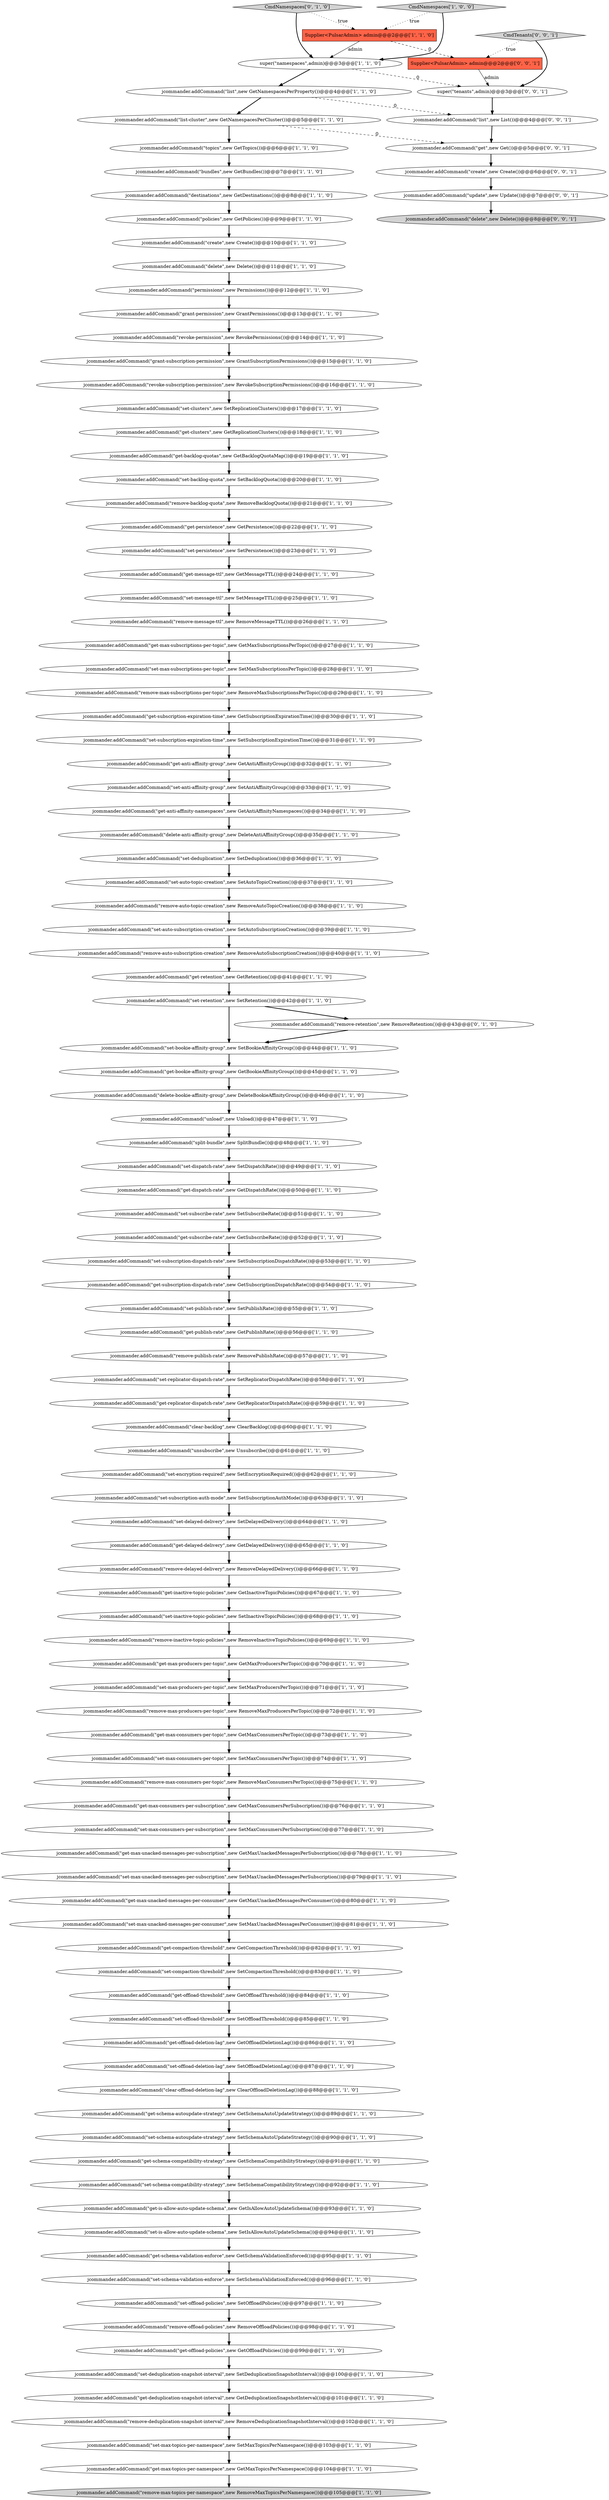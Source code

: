 digraph {
5 [style = filled, label = "jcommander.addCommand(\"remove-message-ttl\",new RemoveMessageTTL())@@@26@@@['1', '1', '0']", fillcolor = white, shape = ellipse image = "AAA0AAABBB1BBB"];
8 [style = filled, label = "jcommander.addCommand(\"clear-backlog\",new ClearBacklog())@@@60@@@['1', '1', '0']", fillcolor = white, shape = ellipse image = "AAA0AAABBB1BBB"];
15 [style = filled, label = "jcommander.addCommand(\"get-offload-deletion-lag\",new GetOffloadDeletionLag())@@@86@@@['1', '1', '0']", fillcolor = white, shape = ellipse image = "AAA0AAABBB1BBB"];
49 [style = filled, label = "jcommander.addCommand(\"set-max-unacked-messages-per-consumer\",new SetMaxUnackedMessagesPerConsumer())@@@81@@@['1', '1', '0']", fillcolor = white, shape = ellipse image = "AAA0AAABBB1BBB"];
75 [style = filled, label = "jcommander.addCommand(\"grant-permission\",new GrantPermissions())@@@13@@@['1', '1', '0']", fillcolor = white, shape = ellipse image = "AAA0AAABBB1BBB"];
58 [style = filled, label = "jcommander.addCommand(\"set-deduplication\",new SetDeduplication())@@@36@@@['1', '1', '0']", fillcolor = white, shape = ellipse image = "AAA0AAABBB1BBB"];
80 [style = filled, label = "jcommander.addCommand(\"bundles\",new GetBundles())@@@7@@@['1', '1', '0']", fillcolor = white, shape = ellipse image = "AAA0AAABBB1BBB"];
94 [style = filled, label = "jcommander.addCommand(\"set-clusters\",new SetReplicationClusters())@@@17@@@['1', '1', '0']", fillcolor = white, shape = ellipse image = "AAA0AAABBB1BBB"];
71 [style = filled, label = "jcommander.addCommand(\"set-bookie-affinity-group\",new SetBookieAffinityGroup())@@@44@@@['1', '1', '0']", fillcolor = white, shape = ellipse image = "AAA0AAABBB1BBB"];
55 [style = filled, label = "jcommander.addCommand(\"revoke-subscription-permission\",new RevokeSubscriptionPermissions())@@@16@@@['1', '1', '0']", fillcolor = white, shape = ellipse image = "AAA0AAABBB1BBB"];
51 [style = filled, label = "jcommander.addCommand(\"get-anti-affinity-group\",new GetAntiAffinityGroup())@@@32@@@['1', '1', '0']", fillcolor = white, shape = ellipse image = "AAA0AAABBB1BBB"];
19 [style = filled, label = "jcommander.addCommand(\"set-auto-topic-creation\",new SetAutoTopicCreation())@@@37@@@['1', '1', '0']", fillcolor = white, shape = ellipse image = "AAA0AAABBB1BBB"];
40 [style = filled, label = "jcommander.addCommand(\"set-encryption-required\",new SetEncryptionRequired())@@@62@@@['1', '1', '0']", fillcolor = white, shape = ellipse image = "AAA0AAABBB1BBB"];
77 [style = filled, label = "jcommander.addCommand(\"set-schema-compatibility-strategy\",new SetSchemaCompatibilityStrategy())@@@92@@@['1', '1', '0']", fillcolor = white, shape = ellipse image = "AAA0AAABBB1BBB"];
7 [style = filled, label = "jcommander.addCommand(\"get-offload-threshold\",new GetOffloadThreshold())@@@84@@@['1', '1', '0']", fillcolor = white, shape = ellipse image = "AAA0AAABBB1BBB"];
96 [style = filled, label = "jcommander.addCommand(\"set-subscription-auth-mode\",new SetSubscriptionAuthMode())@@@63@@@['1', '1', '0']", fillcolor = white, shape = ellipse image = "AAA0AAABBB1BBB"];
112 [style = filled, label = "jcommander.addCommand(\"create\",new Create())@@@6@@@['0', '0', '1']", fillcolor = white, shape = ellipse image = "AAA0AAABBB3BBB"];
95 [style = filled, label = "jcommander.addCommand(\"unsubscribe\",new Unsubscribe())@@@61@@@['1', '1', '0']", fillcolor = white, shape = ellipse image = "AAA0AAABBB1BBB"];
43 [style = filled, label = "jcommander.addCommand(\"split-bundle\",new SplitBundle())@@@48@@@['1', '1', '0']", fillcolor = white, shape = ellipse image = "AAA0AAABBB1BBB"];
84 [style = filled, label = "jcommander.addCommand(\"set-persistence\",new SetPersistence())@@@23@@@['1', '1', '0']", fillcolor = white, shape = ellipse image = "AAA0AAABBB1BBB"];
86 [style = filled, label = "jcommander.addCommand(\"get-schema-autoupdate-strategy\",new GetSchemaAutoUpdateStrategy())@@@89@@@['1', '1', '0']", fillcolor = white, shape = ellipse image = "AAA0AAABBB1BBB"];
26 [style = filled, label = "jcommander.addCommand(\"list\",new GetNamespacesPerProperty())@@@4@@@['1', '1', '0']", fillcolor = white, shape = ellipse image = "AAA0AAABBB1BBB"];
67 [style = filled, label = "jcommander.addCommand(\"set-offload-policies\",new SetOffloadPolicies())@@@97@@@['1', '1', '0']", fillcolor = white, shape = ellipse image = "AAA0AAABBB1BBB"];
93 [style = filled, label = "jcommander.addCommand(\"remove-delayed-delivery\",new RemoveDelayedDelivery())@@@66@@@['1', '1', '0']", fillcolor = white, shape = ellipse image = "AAA0AAABBB1BBB"];
87 [style = filled, label = "super(\"namespaces\",admin)@@@3@@@['1', '1', '0']", fillcolor = white, shape = ellipse image = "AAA0AAABBB1BBB"];
89 [style = filled, label = "jcommander.addCommand(\"set-offload-deletion-lag\",new SetOffloadDeletionLag())@@@87@@@['1', '1', '0']", fillcolor = white, shape = ellipse image = "AAA0AAABBB1BBB"];
106 [style = filled, label = "super(\"tenants\",admin)@@@3@@@['0', '0', '1']", fillcolor = white, shape = ellipse image = "AAA0AAABBB3BBB"];
13 [style = filled, label = "jcommander.addCommand(\"remove-max-producers-per-topic\",new RemoveMaxProducersPerTopic())@@@72@@@['1', '1', '0']", fillcolor = white, shape = ellipse image = "AAA0AAABBB1BBB"];
11 [style = filled, label = "jcommander.addCommand(\"set-max-topics-per-namespace\",new SetMaxTopicsPerNamespace())@@@103@@@['1', '1', '0']", fillcolor = white, shape = ellipse image = "AAA0AAABBB1BBB"];
68 [style = filled, label = "jcommander.addCommand(\"get-delayed-delivery\",new GetDelayedDelivery())@@@65@@@['1', '1', '0']", fillcolor = white, shape = ellipse image = "AAA0AAABBB1BBB"];
44 [style = filled, label = "jcommander.addCommand(\"get-offload-policies\",new GetOffloadPolicies())@@@99@@@['1', '1', '0']", fillcolor = white, shape = ellipse image = "AAA0AAABBB1BBB"];
22 [style = filled, label = "jcommander.addCommand(\"set-max-unacked-messages-per-subscription\",new SetMaxUnackedMessagesPerSubscription())@@@79@@@['1', '1', '0']", fillcolor = white, shape = ellipse image = "AAA0AAABBB1BBB"];
69 [style = filled, label = "jcommander.addCommand(\"get-max-unacked-messages-per-subscription\",new GetMaxUnackedMessagesPerSubscription())@@@78@@@['1', '1', '0']", fillcolor = white, shape = ellipse image = "AAA0AAABBB1BBB"];
24 [style = filled, label = "jcommander.addCommand(\"get-schema-validation-enforce\",new GetSchemaValidationEnforced())@@@95@@@['1', '1', '0']", fillcolor = white, shape = ellipse image = "AAA0AAABBB1BBB"];
65 [style = filled, label = "jcommander.addCommand(\"set-message-ttl\",new SetMessageTTL())@@@25@@@['1', '1', '0']", fillcolor = white, shape = ellipse image = "AAA0AAABBB1BBB"];
42 [style = filled, label = "jcommander.addCommand(\"set-dispatch-rate\",new SetDispatchRate())@@@49@@@['1', '1', '0']", fillcolor = white, shape = ellipse image = "AAA0AAABBB1BBB"];
12 [style = filled, label = "jcommander.addCommand(\"remove-inactive-topic-policies\",new RemoveInactiveTopicPolicies())@@@69@@@['1', '1', '0']", fillcolor = white, shape = ellipse image = "AAA0AAABBB1BBB"];
98 [style = filled, label = "jcommander.addCommand(\"set-max-producers-per-topic\",new SetMaxProducersPerTopic())@@@71@@@['1', '1', '0']", fillcolor = white, shape = ellipse image = "AAA0AAABBB1BBB"];
30 [style = filled, label = "jcommander.addCommand(\"clear-offload-deletion-lag\",new ClearOffloadDeletionLag())@@@88@@@['1', '1', '0']", fillcolor = white, shape = ellipse image = "AAA0AAABBB1BBB"];
66 [style = filled, label = "jcommander.addCommand(\"remove-publish-rate\",new RemovePublishRate())@@@57@@@['1', '1', '0']", fillcolor = white, shape = ellipse image = "AAA0AAABBB1BBB"];
113 [style = filled, label = "CmdTenants['0', '0', '1']", fillcolor = lightgray, shape = diamond image = "AAA0AAABBB3BBB"];
92 [style = filled, label = "jcommander.addCommand(\"get-backlog-quotas\",new GetBacklogQuotaMap())@@@19@@@['1', '1', '0']", fillcolor = white, shape = ellipse image = "AAA0AAABBB1BBB"];
50 [style = filled, label = "jcommander.addCommand(\"get-deduplication-snapshot-interval\",new GetDeduplicationSnapshotInterval())@@@101@@@['1', '1', '0']", fillcolor = white, shape = ellipse image = "AAA0AAABBB1BBB"];
64 [style = filled, label = "jcommander.addCommand(\"set-retention\",new SetRetention())@@@42@@@['1', '1', '0']", fillcolor = white, shape = ellipse image = "AAA0AAABBB1BBB"];
25 [style = filled, label = "jcommander.addCommand(\"delete\",new Delete())@@@11@@@['1', '1', '0']", fillcolor = white, shape = ellipse image = "AAA0AAABBB1BBB"];
109 [style = filled, label = "jcommander.addCommand(\"delete\",new Delete())@@@8@@@['0', '0', '1']", fillcolor = lightgray, shape = ellipse image = "AAA0AAABBB3BBB"];
110 [style = filled, label = "Supplier<PulsarAdmin> admin@@@2@@@['0', '0', '1']", fillcolor = tomato, shape = box image = "AAA0AAABBB3BBB"];
3 [style = filled, label = "jcommander.addCommand(\"delete-bookie-affinity-group\",new DeleteBookieAffinityGroup())@@@46@@@['1', '1', '0']", fillcolor = white, shape = ellipse image = "AAA0AAABBB1BBB"];
41 [style = filled, label = "jcommander.addCommand(\"set-is-allow-auto-update-schema\",new SetIsAllowAutoUpdateSchema())@@@94@@@['1', '1', '0']", fillcolor = white, shape = ellipse image = "AAA0AAABBB1BBB"];
39 [style = filled, label = "jcommander.addCommand(\"remove-max-topics-per-namespace\",new RemoveMaxTopicsPerNamespace())@@@105@@@['1', '1', '0']", fillcolor = lightgray, shape = ellipse image = "AAA0AAABBB1BBB"];
97 [style = filled, label = "jcommander.addCommand(\"get-subscribe-rate\",new GetSubscribeRate())@@@52@@@['1', '1', '0']", fillcolor = white, shape = ellipse image = "AAA0AAABBB1BBB"];
16 [style = filled, label = "jcommander.addCommand(\"set-max-consumers-per-subscription\",new SetMaxConsumersPerSubscription())@@@77@@@['1', '1', '0']", fillcolor = white, shape = ellipse image = "AAA0AAABBB1BBB"];
83 [style = filled, label = "jcommander.addCommand(\"set-publish-rate\",new SetPublishRate())@@@55@@@['1', '1', '0']", fillcolor = white, shape = ellipse image = "AAA0AAABBB1BBB"];
79 [style = filled, label = "jcommander.addCommand(\"set-schema-validation-enforce\",new SetSchemaValidationEnforced())@@@96@@@['1', '1', '0']", fillcolor = white, shape = ellipse image = "AAA0AAABBB1BBB"];
107 [style = filled, label = "jcommander.addCommand(\"update\",new Update())@@@7@@@['0', '0', '1']", fillcolor = white, shape = ellipse image = "AAA0AAABBB3BBB"];
47 [style = filled, label = "jcommander.addCommand(\"get-max-topics-per-namespace\",new GetMaxTopicsPerNamespace())@@@104@@@['1', '1', '0']", fillcolor = white, shape = ellipse image = "AAA0AAABBB1BBB"];
59 [style = filled, label = "jcommander.addCommand(\"remove-offload-policies\",new RemoveOffloadPolicies())@@@98@@@['1', '1', '0']", fillcolor = white, shape = ellipse image = "AAA0AAABBB1BBB"];
73 [style = filled, label = "jcommander.addCommand(\"get-max-subscriptions-per-topic\",new GetMaxSubscriptionsPerTopic())@@@27@@@['1', '1', '0']", fillcolor = white, shape = ellipse image = "AAA0AAABBB1BBB"];
6 [style = filled, label = "jcommander.addCommand(\"get-max-unacked-messages-per-consumer\",new GetMaxUnackedMessagesPerConsumer())@@@80@@@['1', '1', '0']", fillcolor = white, shape = ellipse image = "AAA0AAABBB1BBB"];
56 [style = filled, label = "jcommander.addCommand(\"get-retention\",new GetRetention())@@@41@@@['1', '1', '0']", fillcolor = white, shape = ellipse image = "AAA0AAABBB1BBB"];
63 [style = filled, label = "jcommander.addCommand(\"get-persistence\",new GetPersistence())@@@22@@@['1', '1', '0']", fillcolor = white, shape = ellipse image = "AAA0AAABBB1BBB"];
31 [style = filled, label = "jcommander.addCommand(\"create\",new Create())@@@10@@@['1', '1', '0']", fillcolor = white, shape = ellipse image = "AAA0AAABBB1BBB"];
54 [style = filled, label = "jcommander.addCommand(\"get-anti-affinity-namespaces\",new GetAntiAffinityNamespaces())@@@34@@@['1', '1', '0']", fillcolor = white, shape = ellipse image = "AAA0AAABBB1BBB"];
2 [style = filled, label = "jcommander.addCommand(\"set-anti-affinity-group\",new SetAntiAffinityGroup())@@@33@@@['1', '1', '0']", fillcolor = white, shape = ellipse image = "AAA0AAABBB1BBB"];
33 [style = filled, label = "jcommander.addCommand(\"get-max-consumers-per-subscription\",new GetMaxConsumersPerSubscription())@@@76@@@['1', '1', '0']", fillcolor = white, shape = ellipse image = "AAA0AAABBB1BBB"];
9 [style = filled, label = "jcommander.addCommand(\"get-max-consumers-per-topic\",new GetMaxConsumersPerTopic())@@@73@@@['1', '1', '0']", fillcolor = white, shape = ellipse image = "AAA0AAABBB1BBB"];
70 [style = filled, label = "jcommander.addCommand(\"get-compaction-threshold\",new GetCompactionThreshold())@@@82@@@['1', '1', '0']", fillcolor = white, shape = ellipse image = "AAA0AAABBB1BBB"];
78 [style = filled, label = "jcommander.addCommand(\"get-replicator-dispatch-rate\",new GetReplicatorDispatchRate())@@@59@@@['1', '1', '0']", fillcolor = white, shape = ellipse image = "AAA0AAABBB1BBB"];
91 [style = filled, label = "jcommander.addCommand(\"get-max-producers-per-topic\",new GetMaxProducersPerTopic())@@@70@@@['1', '1', '0']", fillcolor = white, shape = ellipse image = "AAA0AAABBB1BBB"];
48 [style = filled, label = "jcommander.addCommand(\"set-delayed-delivery\",new SetDelayedDelivery())@@@64@@@['1', '1', '0']", fillcolor = white, shape = ellipse image = "AAA0AAABBB1BBB"];
57 [style = filled, label = "jcommander.addCommand(\"set-inactive-topic-policies\",new SetInactiveTopicPolicies())@@@68@@@['1', '1', '0']", fillcolor = white, shape = ellipse image = "AAA0AAABBB1BBB"];
10 [style = filled, label = "jcommander.addCommand(\"get-schema-compatibility-strategy\",new GetSchemaCompatibilityStrategy())@@@91@@@['1', '1', '0']", fillcolor = white, shape = ellipse image = "AAA0AAABBB1BBB"];
1 [style = filled, label = "jcommander.addCommand(\"remove-auto-subscription-creation\",new RemoveAutoSubscriptionCreation())@@@40@@@['1', '1', '0']", fillcolor = white, shape = ellipse image = "AAA0AAABBB1BBB"];
72 [style = filled, label = "jcommander.addCommand(\"grant-subscription-permission\",new GrantSubscriptionPermissions())@@@15@@@['1', '1', '0']", fillcolor = white, shape = ellipse image = "AAA0AAABBB1BBB"];
105 [style = filled, label = "jcommander.addCommand(\"remove-retention\",new RemoveRetention())@@@43@@@['0', '1', '0']", fillcolor = white, shape = ellipse image = "AAA1AAABBB2BBB"];
37 [style = filled, label = "jcommander.addCommand(\"get-subscription-dispatch-rate\",new GetSubscriptionDispatchRate())@@@54@@@['1', '1', '0']", fillcolor = white, shape = ellipse image = "AAA0AAABBB1BBB"];
102 [style = filled, label = "jcommander.addCommand(\"get-message-ttl\",new GetMessageTTL())@@@24@@@['1', '1', '0']", fillcolor = white, shape = ellipse image = "AAA0AAABBB1BBB"];
21 [style = filled, label = "jcommander.addCommand(\"revoke-permission\",new RevokePermissions())@@@14@@@['1', '1', '0']", fillcolor = white, shape = ellipse image = "AAA0AAABBB1BBB"];
18 [style = filled, label = "jcommander.addCommand(\"set-backlog-quota\",new SetBacklogQuota())@@@20@@@['1', '1', '0']", fillcolor = white, shape = ellipse image = "AAA0AAABBB1BBB"];
4 [style = filled, label = "jcommander.addCommand(\"set-deduplication-snapshot-interval\",new SetDeduplicationSnapshotInterval())@@@100@@@['1', '1', '0']", fillcolor = white, shape = ellipse image = "AAA0AAABBB1BBB"];
61 [style = filled, label = "jcommander.addCommand(\"set-subscribe-rate\",new SetSubscribeRate())@@@51@@@['1', '1', '0']", fillcolor = white, shape = ellipse image = "AAA0AAABBB1BBB"];
99 [style = filled, label = "jcommander.addCommand(\"set-schema-autoupdate-strategy\",new SetSchemaAutoUpdateStrategy())@@@90@@@['1', '1', '0']", fillcolor = white, shape = ellipse image = "AAA0AAABBB1BBB"];
81 [style = filled, label = "jcommander.addCommand(\"policies\",new GetPolicies())@@@9@@@['1', '1', '0']", fillcolor = white, shape = ellipse image = "AAA0AAABBB1BBB"];
62 [style = filled, label = "jcommander.addCommand(\"permissions\",new Permissions())@@@12@@@['1', '1', '0']", fillcolor = white, shape = ellipse image = "AAA0AAABBB1BBB"];
35 [style = filled, label = "jcommander.addCommand(\"remove-deduplication-snapshot-interval\",new RemoveDeduplicationSnapshotInterval())@@@102@@@['1', '1', '0']", fillcolor = white, shape = ellipse image = "AAA0AAABBB1BBB"];
82 [style = filled, label = "jcommander.addCommand(\"list-cluster\",new GetNamespacesPerCluster())@@@5@@@['1', '1', '0']", fillcolor = white, shape = ellipse image = "AAA0AAABBB1BBB"];
27 [style = filled, label = "jcommander.addCommand(\"get-inactive-topic-policies\",new GetInactiveTopicPolicies())@@@67@@@['1', '1', '0']", fillcolor = white, shape = ellipse image = "AAA0AAABBB1BBB"];
34 [style = filled, label = "jcommander.addCommand(\"set-max-consumers-per-topic\",new SetMaxConsumersPerTopic())@@@74@@@['1', '1', '0']", fillcolor = white, shape = ellipse image = "AAA0AAABBB1BBB"];
85 [style = filled, label = "jcommander.addCommand(\"get-publish-rate\",new GetPublishRate())@@@56@@@['1', '1', '0']", fillcolor = white, shape = ellipse image = "AAA0AAABBB1BBB"];
88 [style = filled, label = "jcommander.addCommand(\"get-clusters\",new GetReplicationClusters())@@@18@@@['1', '1', '0']", fillcolor = white, shape = ellipse image = "AAA0AAABBB1BBB"];
76 [style = filled, label = "jcommander.addCommand(\"set-subscription-expiration-time\",new SetSubscriptionExpirationTime())@@@31@@@['1', '1', '0']", fillcolor = white, shape = ellipse image = "AAA0AAABBB1BBB"];
90 [style = filled, label = "jcommander.addCommand(\"delete-anti-affinity-group\",new DeleteAntiAffinityGroup())@@@35@@@['1', '1', '0']", fillcolor = white, shape = ellipse image = "AAA0AAABBB1BBB"];
111 [style = filled, label = "jcommander.addCommand(\"list\",new List())@@@4@@@['0', '0', '1']", fillcolor = white, shape = ellipse image = "AAA0AAABBB3BBB"];
38 [style = filled, label = "jcommander.addCommand(\"set-compaction-threshold\",new SetCompactionThreshold())@@@83@@@['1', '1', '0']", fillcolor = white, shape = ellipse image = "AAA0AAABBB1BBB"];
14 [style = filled, label = "jcommander.addCommand(\"set-auto-subscription-creation\",new SetAutoSubscriptionCreation())@@@39@@@['1', '1', '0']", fillcolor = white, shape = ellipse image = "AAA0AAABBB1BBB"];
17 [style = filled, label = "jcommander.addCommand(\"remove-max-subscriptions-per-topic\",new RemoveMaxSubscriptionsPerTopic())@@@29@@@['1', '1', '0']", fillcolor = white, shape = ellipse image = "AAA0AAABBB1BBB"];
28 [style = filled, label = "Supplier<PulsarAdmin> admin@@@2@@@['1', '1', '0']", fillcolor = tomato, shape = box image = "AAA0AAABBB1BBB"];
52 [style = filled, label = "jcommander.addCommand(\"get-dispatch-rate\",new GetDispatchRate())@@@50@@@['1', '1', '0']", fillcolor = white, shape = ellipse image = "AAA0AAABBB1BBB"];
53 [style = filled, label = "jcommander.addCommand(\"remove-auto-topic-creation\",new RemoveAutoTopicCreation())@@@38@@@['1', '1', '0']", fillcolor = white, shape = ellipse image = "AAA0AAABBB1BBB"];
20 [style = filled, label = "jcommander.addCommand(\"remove-max-consumers-per-topic\",new RemoveMaxConsumersPerTopic())@@@75@@@['1', '1', '0']", fillcolor = white, shape = ellipse image = "AAA0AAABBB1BBB"];
74 [style = filled, label = "jcommander.addCommand(\"set-subscription-dispatch-rate\",new SetSubscriptionDispatchRate())@@@53@@@['1', '1', '0']", fillcolor = white, shape = ellipse image = "AAA0AAABBB1BBB"];
104 [style = filled, label = "CmdNamespaces['0', '1', '0']", fillcolor = lightgray, shape = diamond image = "AAA0AAABBB2BBB"];
32 [style = filled, label = "jcommander.addCommand(\"destinations\",new GetDestinations())@@@8@@@['1', '1', '0']", fillcolor = white, shape = ellipse image = "AAA0AAABBB1BBB"];
23 [style = filled, label = "jcommander.addCommand(\"set-offload-threshold\",new SetOffloadThreshold())@@@85@@@['1', '1', '0']", fillcolor = white, shape = ellipse image = "AAA0AAABBB1BBB"];
60 [style = filled, label = "jcommander.addCommand(\"unload\",new Unload())@@@47@@@['1', '1', '0']", fillcolor = white, shape = ellipse image = "AAA0AAABBB1BBB"];
100 [style = filled, label = "jcommander.addCommand(\"remove-backlog-quota\",new RemoveBacklogQuota())@@@21@@@['1', '1', '0']", fillcolor = white, shape = ellipse image = "AAA0AAABBB1BBB"];
108 [style = filled, label = "jcommander.addCommand(\"get\",new Get())@@@5@@@['0', '0', '1']", fillcolor = white, shape = ellipse image = "AAA0AAABBB3BBB"];
0 [style = filled, label = "jcommander.addCommand(\"set-max-subscriptions-per-topic\",new SetMaxSubscriptionsPerTopic())@@@28@@@['1', '1', '0']", fillcolor = white, shape = ellipse image = "AAA0AAABBB1BBB"];
36 [style = filled, label = "jcommander.addCommand(\"get-bookie-affinity-group\",new GetBookieAffinityGroup())@@@45@@@['1', '1', '0']", fillcolor = white, shape = ellipse image = "AAA0AAABBB1BBB"];
46 [style = filled, label = "CmdNamespaces['1', '0', '0']", fillcolor = lightgray, shape = diamond image = "AAA0AAABBB1BBB"];
101 [style = filled, label = "jcommander.addCommand(\"set-replicator-dispatch-rate\",new SetReplicatorDispatchRate())@@@58@@@['1', '1', '0']", fillcolor = white, shape = ellipse image = "AAA0AAABBB1BBB"];
29 [style = filled, label = "jcommander.addCommand(\"get-subscription-expiration-time\",new GetSubscriptionExpirationTime())@@@30@@@['1', '1', '0']", fillcolor = white, shape = ellipse image = "AAA0AAABBB1BBB"];
103 [style = filled, label = "jcommander.addCommand(\"topics\",new GetTopics())@@@6@@@['1', '1', '0']", fillcolor = white, shape = ellipse image = "AAA0AAABBB1BBB"];
45 [style = filled, label = "jcommander.addCommand(\"get-is-allow-auto-update-schema\",new GetIsAllowAutoUpdateSchema())@@@93@@@['1', '1', '0']", fillcolor = white, shape = ellipse image = "AAA0AAABBB1BBB"];
7->23 [style = bold, label=""];
98->13 [style = bold, label=""];
73->0 [style = bold, label=""];
92->18 [style = bold, label=""];
6->49 [style = bold, label=""];
64->105 [style = bold, label=""];
61->97 [style = bold, label=""];
40->96 [style = bold, label=""];
82->103 [style = bold, label=""];
69->22 [style = bold, label=""];
8->95 [style = bold, label=""];
45->41 [style = bold, label=""];
24->79 [style = bold, label=""];
46->87 [style = bold, label=""];
113->106 [style = bold, label=""];
104->28 [style = dotted, label="true"];
15->89 [style = bold, label=""];
29->76 [style = bold, label=""];
34->20 [style = bold, label=""];
43->42 [style = bold, label=""];
82->108 [style = dashed, label="0"];
71->36 [style = bold, label=""];
103->80 [style = bold, label=""];
80->32 [style = bold, label=""];
5->73 [style = bold, label=""];
87->26 [style = bold, label=""];
18->100 [style = bold, label=""];
97->74 [style = bold, label=""];
13->9 [style = bold, label=""];
9->34 [style = bold, label=""];
110->106 [style = solid, label="admin"];
105->71 [style = bold, label=""];
76->51 [style = bold, label=""];
52->61 [style = bold, label=""];
65->5 [style = bold, label=""];
94->88 [style = bold, label=""];
74->37 [style = bold, label=""];
81->31 [style = bold, label=""];
41->24 [style = bold, label=""];
102->65 [style = bold, label=""];
36->3 [style = bold, label=""];
96->48 [style = bold, label=""];
37->83 [style = bold, label=""];
44->4 [style = bold, label=""];
47->39 [style = bold, label=""];
99->10 [style = bold, label=""];
63->84 [style = bold, label=""];
46->28 [style = dotted, label="true"];
85->66 [style = bold, label=""];
3->60 [style = bold, label=""];
56->64 [style = bold, label=""];
60->43 [style = bold, label=""];
42->52 [style = bold, label=""];
38->7 [style = bold, label=""];
112->107 [style = bold, label=""];
58->19 [style = bold, label=""];
50->35 [style = bold, label=""];
0->17 [style = bold, label=""];
100->63 [style = bold, label=""];
21->72 [style = bold, label=""];
72->55 [style = bold, label=""];
28->87 [style = solid, label="admin"];
48->68 [style = bold, label=""];
62->75 [style = bold, label=""];
35->11 [style = bold, label=""];
51->2 [style = bold, label=""];
16->69 [style = bold, label=""];
75->21 [style = bold, label=""];
106->111 [style = bold, label=""];
64->71 [style = bold, label=""];
31->25 [style = bold, label=""];
30->86 [style = bold, label=""];
2->54 [style = bold, label=""];
88->92 [style = bold, label=""];
77->45 [style = bold, label=""];
68->93 [style = bold, label=""];
23->15 [style = bold, label=""];
113->110 [style = dotted, label="true"];
22->6 [style = bold, label=""];
10->77 [style = bold, label=""];
90->58 [style = bold, label=""];
84->102 [style = bold, label=""];
57->12 [style = bold, label=""];
79->67 [style = bold, label=""];
91->98 [style = bold, label=""];
19->53 [style = bold, label=""];
70->38 [style = bold, label=""];
26->111 [style = dashed, label="0"];
111->108 [style = bold, label=""];
108->112 [style = bold, label=""];
59->44 [style = bold, label=""];
78->8 [style = bold, label=""];
86->99 [style = bold, label=""];
66->101 [style = bold, label=""];
17->29 [style = bold, label=""];
20->33 [style = bold, label=""];
67->59 [style = bold, label=""];
55->94 [style = bold, label=""];
32->81 [style = bold, label=""];
54->90 [style = bold, label=""];
25->62 [style = bold, label=""];
27->57 [style = bold, label=""];
104->87 [style = bold, label=""];
53->14 [style = bold, label=""];
101->78 [style = bold, label=""];
4->50 [style = bold, label=""];
107->109 [style = bold, label=""];
89->30 [style = bold, label=""];
12->91 [style = bold, label=""];
11->47 [style = bold, label=""];
87->106 [style = dashed, label="0"];
1->56 [style = bold, label=""];
33->16 [style = bold, label=""];
28->110 [style = dashed, label="0"];
14->1 [style = bold, label=""];
26->82 [style = bold, label=""];
93->27 [style = bold, label=""];
49->70 [style = bold, label=""];
83->85 [style = bold, label=""];
95->40 [style = bold, label=""];
}
